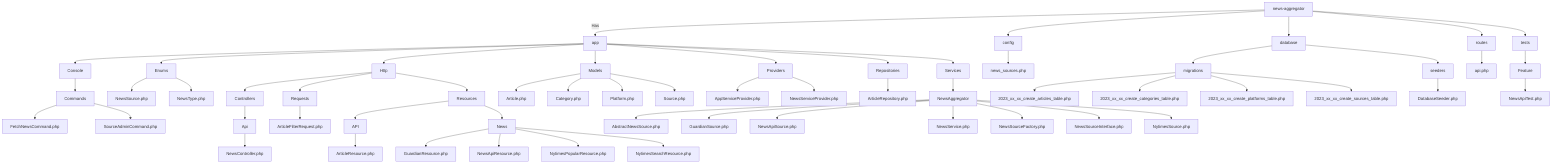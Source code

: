 flowchart TD;
    A[news-aggregator] -->|Has| B[app]
    B --> B1[Console] --> B11[Commands]
    B11 --> B111[FetchNewsCommand.php]
    B11 --> B112[SourceAdminCommand.php]

    B --> B2[Enums]
    B2 --> B21[NewsSource.php]
    B2 --> B22[NewsType.php]

    B --> B3[Http]
    B3 --> B31[Controllers] --> B311[Api] --> B3111[NewsController.php]
    B3 --> B32[Requests] --> B321[ArticleFilterRequest.php]
    B3 --> B33[Resources]
    B33 --> B331[API] --> B3311[ArticleResource.php]
    B33 --> B332[News]
    B332 --> B3321[GuardianResource.php]
    B332 --> B3322[NewsApiResource.php]
    B332 --> B3323[NytimesPopularResource.php]
    B332 --> B3324[NytimesSearchResource.php]

    B --> B4[Models]
    B4 --> B41[Article.php]
    B4 --> B42[Category.php]
    B4 --> B43[Platform.php]
    B4 --> B44[Source.php]

    B --> B5[Providers]
    B5 --> B51[AppServiceProvider.php]
    B5 --> B52[NewsServiceProvider.php]

    B --> B6[Repositories] --> B61[ArticleRepository.php]

    B --> B7[Services]
    B7 --> B71[NewsAggregator]
    B71 --> B711[AbstractNewsSource.php]
    B71 --> B712[GuardianSource.php]
    B71 --> B713[NewsApiSource.php]
    B71 --> B714[NewsService.php]
    B71 --> B715[NewsSourceFactory.php]
    B71 --> B716[NewsSourceInterface.php]
    B71 --> B717[NytimesSource.php]

    A --> C[config] --> C1[news_sources.php]
    A --> D[database]
    D --> D1[migrations]
    D1 --> D11[2023_xx_xx_create_articles_table.php]
    D1 --> D12[2023_xx_xx_create_categories_table.php]
    D1 --> D13[2023_xx_xx_create_platforms_table.php]
    D1 --> D14[2023_xx_xx_create_sources_table.php]

    D --> D2[seeders] --> D21[DatabaseSeeder.php]

    A --> E[routes] --> E1[api.php]
    A --> F[tests] --> F1[Feature] --> F11[NewsApiTest.php]